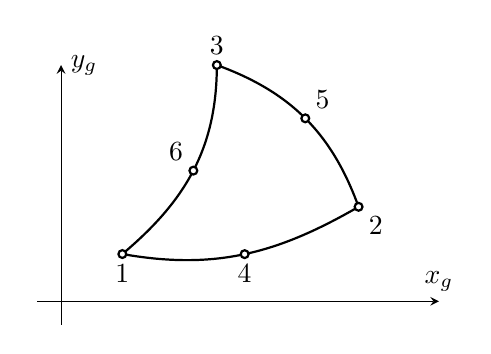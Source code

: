 \tikzstyle{elemnode} = [draw,circle,inner sep=1,fill=white]
\begin{tikzpicture}[scale=6,>=stealth]
 \draw[->] (-0.05,0) -- (0.8,0) node[above] {$x_g$};
 \draw[->] (0,-0.05) -- (0,0.5) node[right] {$y_g$};
 
 \draw[thick,xshift=-2] 
     (0.2,0.1) node[elemnode] {} node[below] {1}
  to[out=-10,in=210] node[elemnode,midway] {} node[below,midway] {4} (0.7,0.2) node[elemnode] {} node[below right] {2}
  to[out=110,in=-20] node[elemnode,midway] {} node[above right,midway] {5} (0.4,0.5) node[elemnode] {} node[above] {3}
  to[out=-90,in=40] node[elemnode,midway] {} node[above left,midway] {6} (0.2,0.1);
\end{tikzpicture}
